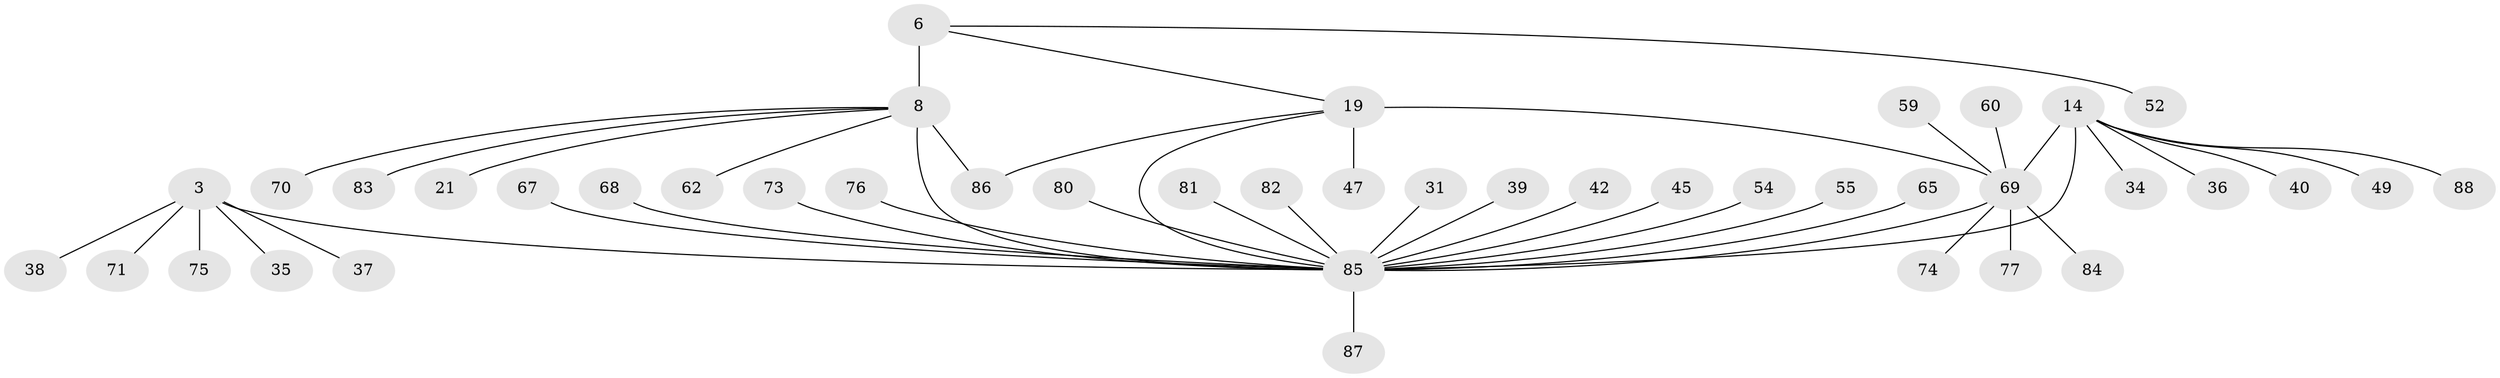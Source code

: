 // original degree distribution, {7: 0.022727272727272728, 8: 0.03409090909090909, 6: 0.056818181818181816, 3: 0.06818181818181818, 5: 0.07954545454545454, 9: 0.011363636363636364, 11: 0.011363636363636364, 10: 0.011363636363636364, 1: 0.5568181818181818, 2: 0.14772727272727273}
// Generated by graph-tools (version 1.1) at 2025/55/03/09/25 04:55:42]
// undirected, 44 vertices, 47 edges
graph export_dot {
graph [start="1"]
  node [color=gray90,style=filled];
  3 [super="+1"];
  6 [super="+5"];
  8 [super="+7"];
  14 [super="+13+12"];
  19 [super="+18"];
  21;
  31;
  34;
  35;
  36 [super="+32"];
  37;
  38 [super="+25"];
  39;
  40;
  42;
  45;
  47;
  49;
  52;
  54;
  55 [super="+44"];
  59;
  60;
  62 [super="+56"];
  65;
  67 [super="+48+61"];
  68;
  69 [super="+33+46"];
  70 [super="+57"];
  71 [super="+53"];
  73;
  74 [super="+41"];
  75;
  76;
  77;
  80;
  81;
  82 [super="+64+72"];
  83 [super="+43"];
  84;
  85 [super="+78+11+4+51"];
  86 [super="+26+66+58+79"];
  87;
  88;
  3 -- 75;
  3 -- 35;
  3 -- 37;
  3 -- 38;
  3 -- 71;
  3 -- 85 [weight=6];
  6 -- 8 [weight=4];
  6 -- 19;
  6 -- 52;
  8 -- 21;
  8 -- 86;
  8 -- 83;
  8 -- 62;
  8 -- 70;
  8 -- 85 [weight=3];
  14 -- 49;
  14 -- 34;
  14 -- 40;
  14 -- 85 [weight=8];
  14 -- 36;
  14 -- 69;
  14 -- 88;
  19 -- 47;
  19 -- 86 [weight=2];
  19 -- 69 [weight=4];
  19 -- 85;
  31 -- 85;
  39 -- 85;
  42 -- 85;
  45 -- 85;
  54 -- 85;
  55 -- 85;
  59 -- 69;
  60 -- 69;
  65 -- 85;
  67 -- 85;
  68 -- 85;
  69 -- 74;
  69 -- 77;
  69 -- 84;
  69 -- 85 [weight=2];
  73 -- 85;
  76 -- 85;
  80 -- 85;
  81 -- 85;
  82 -- 85;
  85 -- 87;
}
